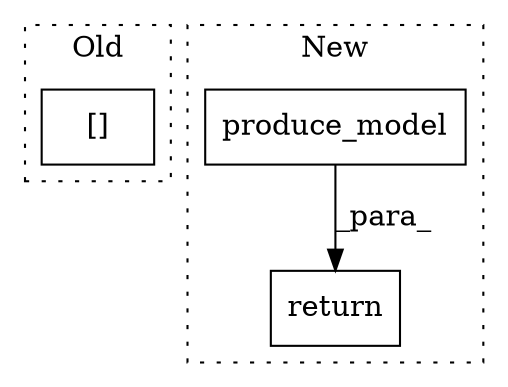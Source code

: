 digraph G {
subgraph cluster0 {
1 [label="[]" a="2" s="3493,3522" l="28,1" shape="box"];
label = "Old";
style="dotted";
}
subgraph cluster1 {
2 [label="produce_model" a="32" s="4917" l="15" shape="box"];
3 [label="return" a="41" s="4905" l="7" shape="box"];
label = "New";
style="dotted";
}
2 -> 3 [label="_para_"];
}